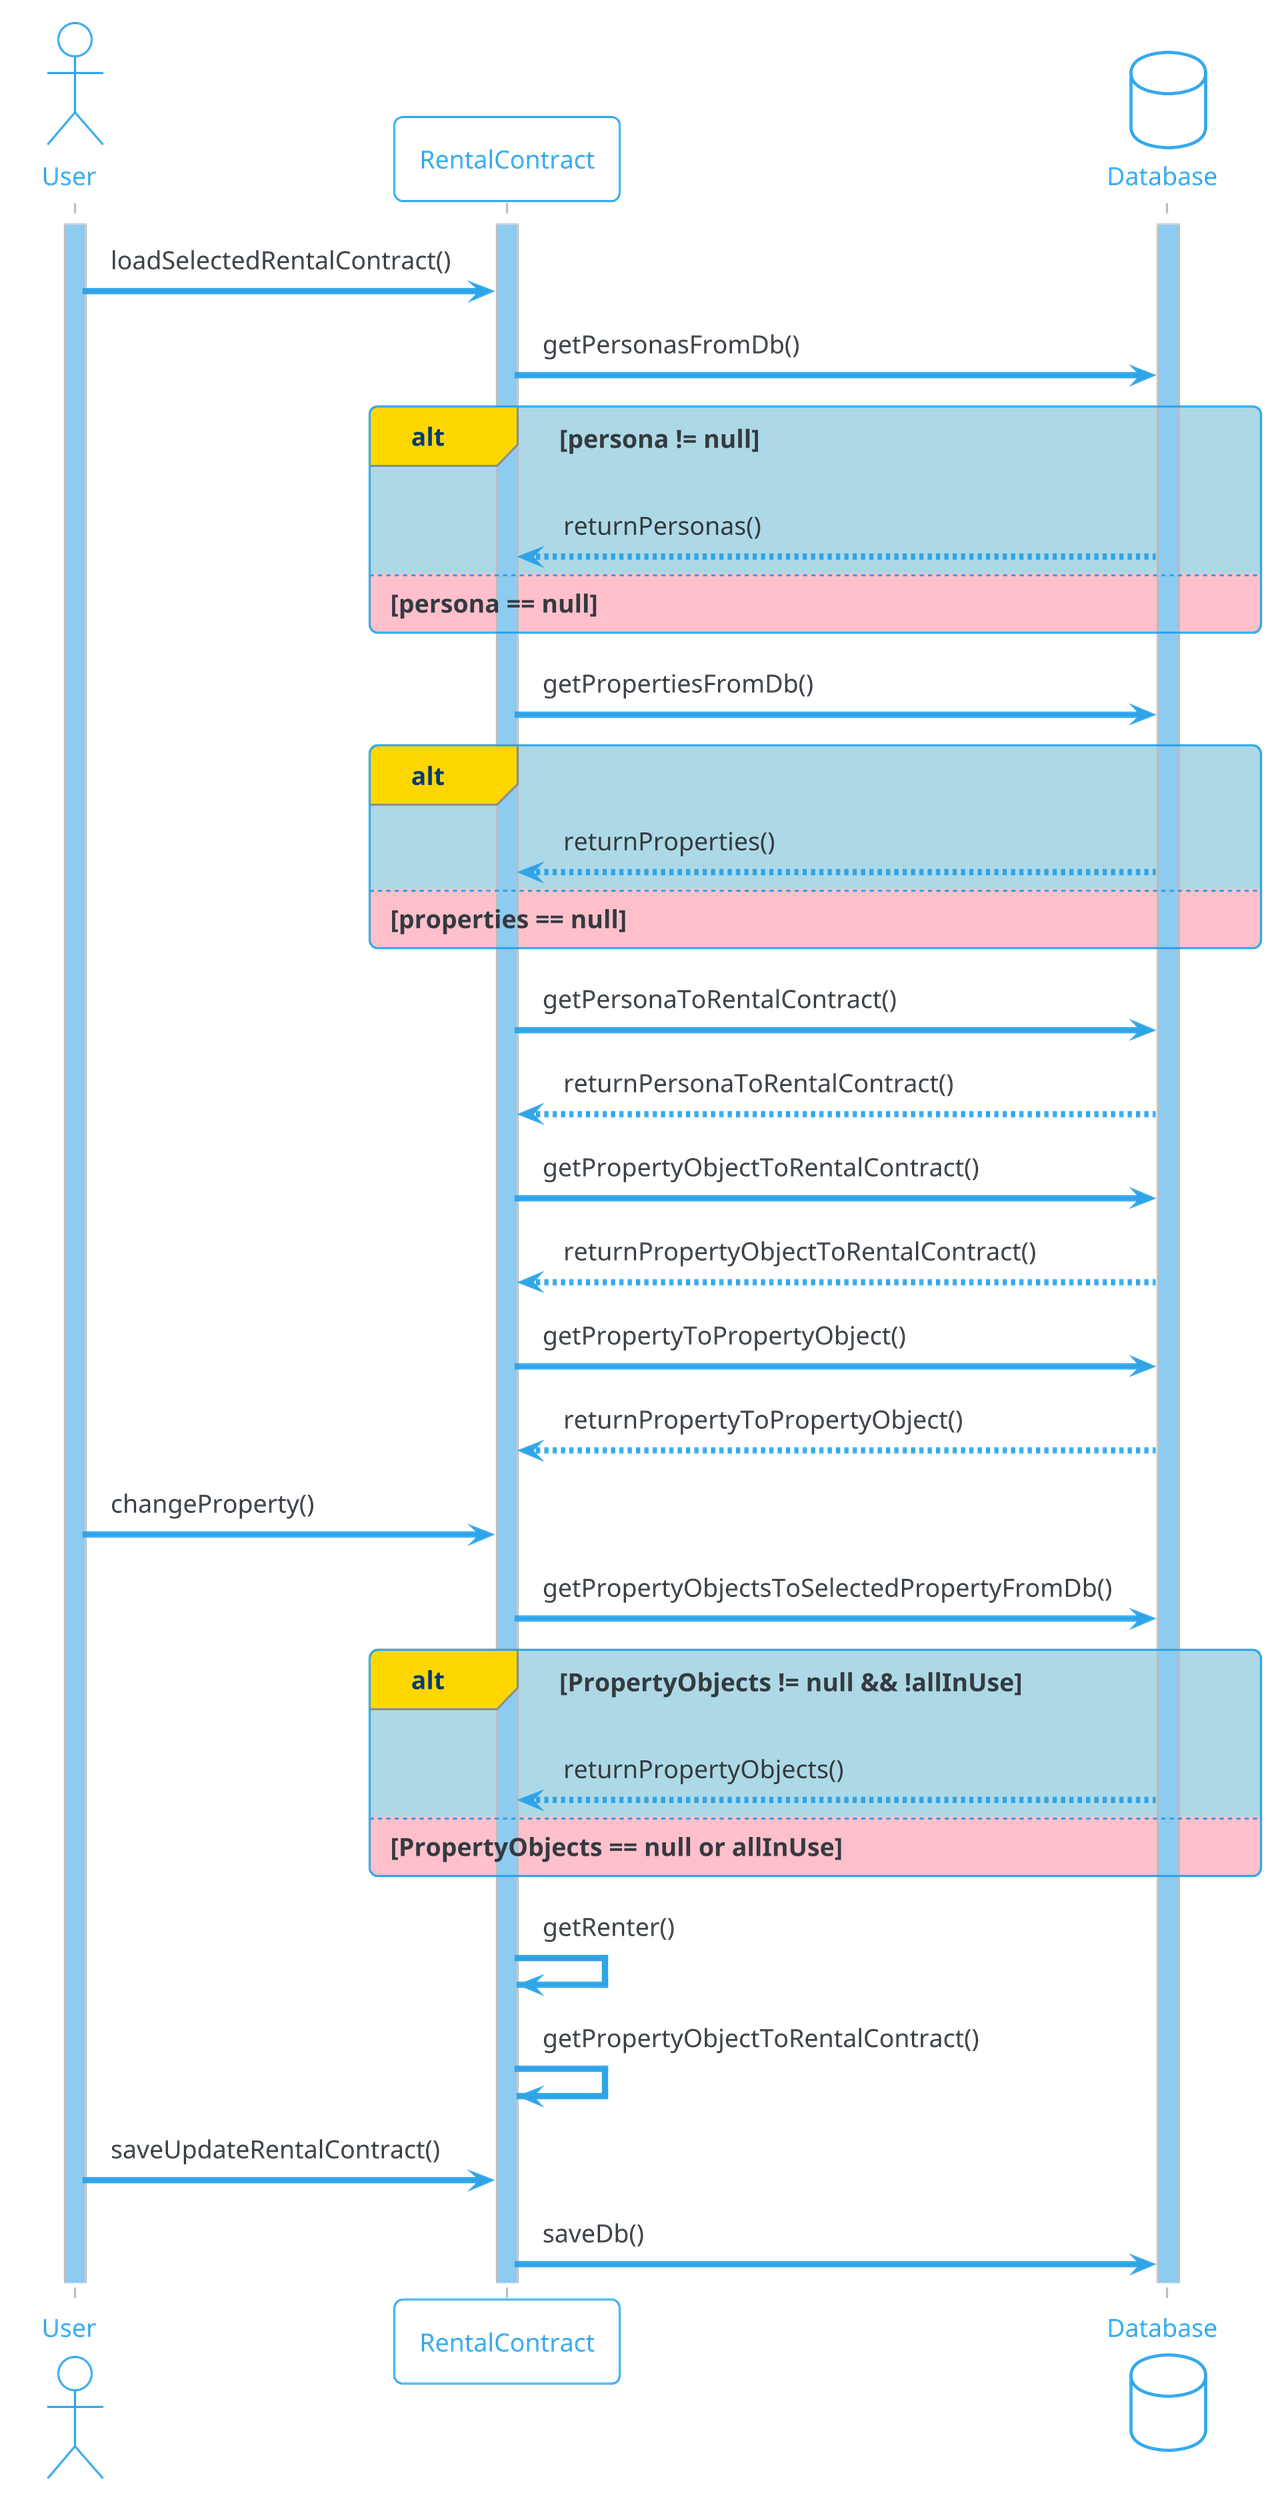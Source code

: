 @startuml mietvertragEditieren
!theme cerulean-outline
skinparam sequence {
LifeLineBackgroundColor #8ECBF1
ParticipantPadding 2
}
skinparam dpi 300

actor User as user
activate user
participant RentalContract as rc
database Database as db
activate db
activate rc

user -> rc : loadSelectedRentalContract()
rc -> db : getPersonasFromDb()
alt#Gold #LightBlue persona != null
  db--> rc : returnPersonas()
else #Pink persona == null
end

rc -> db : getPropertiesFromDb()
alt#Gold #LightBlue
  db --> rc : returnProperties()
else #Pink properties == null
end
rc -> db : getPersonaToRentalContract()
db --> rc : returnPersonaToRentalContract()
rc -> db : getPropertyObjectToRentalContract()
db --> rc : returnPropertyObjectToRentalContract()
rc -> db : getPropertyToPropertyObject()
db --> rc : returnPropertyToPropertyObject()
user -> rc : changeProperty()
rc -> db: getPropertyObjectsToSelectedPropertyFromDb()
alt#Gold #LightBlue PropertyObjects != null && !allInUse
  db --> rc: returnPropertyObjects()
else #Pink PropertyObjects == null or allInUse
end

rc -> rc : getRenter()
rc -> rc : getPropertyObjectToRentalContract()

user -> rc : saveUpdateRentalContract()
rc -> db : saveDb()
@enduml
